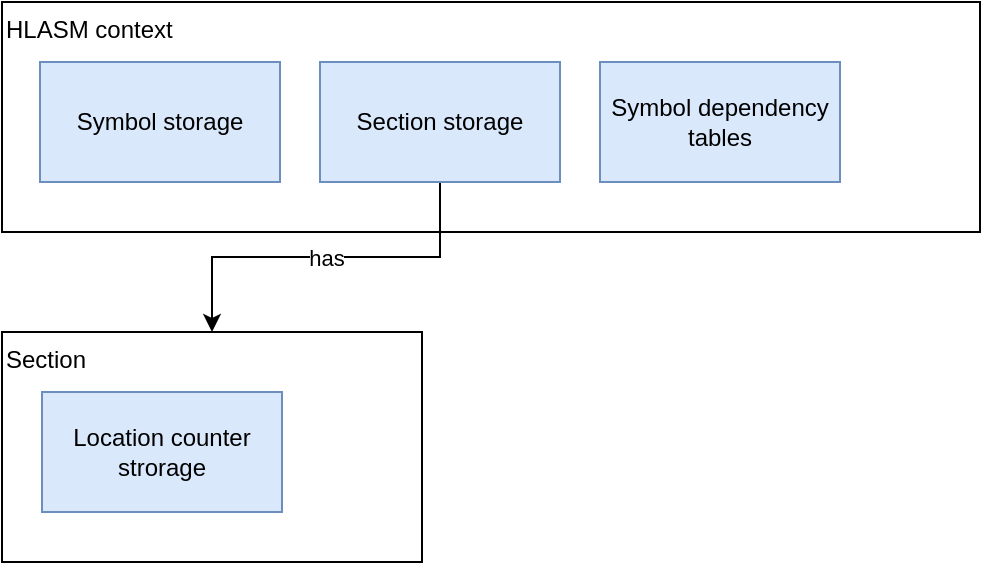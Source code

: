 <mxfile version="12.7.2" type="device"><diagram id="ERvEikIAbuAEUn9lf5Qu" name="Page-1"><mxGraphModel dx="1673" dy="840" grid="1" gridSize="10" guides="1" tooltips="1" connect="1" arrows="1" fold="1" page="1" pageScale="1" pageWidth="583" pageHeight="413" math="0" shadow="0"><root><mxCell id="0"/><mxCell id="1" parent="0"/><mxCell id="qpm0pfhg7EkavrOcA47S-10" value="Section" style="rounded=0;whiteSpace=wrap;html=1;flipV=0;flipH=1;direction=east;verticalAlign=top;align=left;" vertex="1" parent="1"><mxGeometry x="31" y="220" width="210" height="115" as="geometry"/></mxCell><mxCell id="QlQmvvS0TMtKOBI_XdEg-2" value="HLASM context" style="rounded=0;whiteSpace=wrap;html=1;flipV=0;flipH=1;direction=east;verticalAlign=top;align=left;" parent="1" vertex="1"><mxGeometry x="31" y="55" width="489" height="115" as="geometry"/></mxCell><mxCell id="QlQmvvS0TMtKOBI_XdEg-3" value="Symbol storage" style="rounded=0;whiteSpace=wrap;html=1;flipV=0;flipH=1;direction=east;verticalAlign=middle;fillColor=#dae8fc;strokeColor=#6c8ebf;" parent="1" vertex="1"><mxGeometry x="50" y="85" width="120" height="60" as="geometry"/></mxCell><mxCell id="qpm0pfhg7EkavrOcA47S-11" value="has" style="edgeStyle=orthogonalEdgeStyle;rounded=0;orthogonalLoop=1;jettySize=auto;html=1;entryX=0.5;entryY=0;entryDx=0;entryDy=0;" edge="1" parent="1" source="QlQmvvS0TMtKOBI_XdEg-4" target="qpm0pfhg7EkavrOcA47S-10"><mxGeometry relative="1" as="geometry"/></mxCell><mxCell id="QlQmvvS0TMtKOBI_XdEg-4" value="Section storage" style="rounded=0;whiteSpace=wrap;html=1;flipV=0;flipH=1;direction=east;verticalAlign=middle;fillColor=#dae8fc;strokeColor=#6c8ebf;" parent="1" vertex="1"><mxGeometry x="190" y="85" width="120" height="60" as="geometry"/></mxCell><mxCell id="qpm0pfhg7EkavrOcA47S-1" value="Symbol dependency tables" style="rounded=0;whiteSpace=wrap;html=1;flipV=0;flipH=1;direction=east;verticalAlign=middle;fillColor=#dae8fc;strokeColor=#6c8ebf;" vertex="1" parent="1"><mxGeometry x="330" y="85" width="120" height="60" as="geometry"/></mxCell><mxCell id="qpm0pfhg7EkavrOcA47S-9" value="Location counter strorage" style="rounded=0;whiteSpace=wrap;html=1;flipV=0;flipH=1;direction=east;verticalAlign=middle;fillColor=#dae8fc;strokeColor=#6c8ebf;" vertex="1" parent="1"><mxGeometry x="51" y="250" width="120" height="60" as="geometry"/></mxCell></root></mxGraphModel></diagram></mxfile>